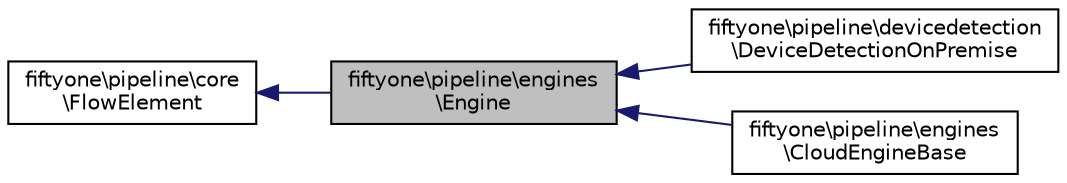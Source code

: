 digraph "fiftyone\pipeline\engines\Engine"
{
 // LATEX_PDF_SIZE
  bgcolor="transparent";
  edge [fontname="Helvetica",fontsize="10",labelfontname="Helvetica",labelfontsize="10"];
  node [fontname="Helvetica",fontsize="10",shape=record];
  rankdir="LR";
  Node0 [label="fiftyone\\pipeline\\engines\l\\Engine",height=0.2,width=0.4,color="black", fillcolor="grey75", style="filled", fontcolor="black",tooltip="An engine is an extension of the Pipeline Core flowElement class It allows for a cache,..."];
  Node1 -> Node0 [dir="back",color="midnightblue",fontsize="10",style="solid",fontname="Helvetica"];
  Node1 [label="fiftyone\\pipeline\\core\l\\FlowElement",height=0.2,width=0.4,color="black",URL="$classfiftyone_1_1pipeline_1_1core_1_1_flow_element.html",tooltip="A FlowElement is placed inside a Pipeline It receives Evidence via a FlowData object It uses this to ..."];
  Node0 -> Node2 [dir="back",color="midnightblue",fontsize="10",style="solid",fontname="Helvetica"];
  Node2 [label="fiftyone\\pipeline\\devicedetection\l\\DeviceDetectionOnPremise",height=0.2,width=0.4,color="black",URL="$classfiftyone_1_1pipeline_1_1devicedetection_1_1_device_detection_on_premise.html",tooltip=" "];
  Node0 -> Node3 [dir="back",color="midnightblue",fontsize="10",style="solid",fontname="Helvetica"];
  Node3 [label="fiftyone\\pipeline\\engines\l\\CloudEngineBase",height=0.2,width=0.4,color="black",URL="$classfiftyone_1_1pipeline_1_1engines_1_1_cloud_engine_base.html",tooltip="Intermediary between Engine and CloudEngine classes."];
}
